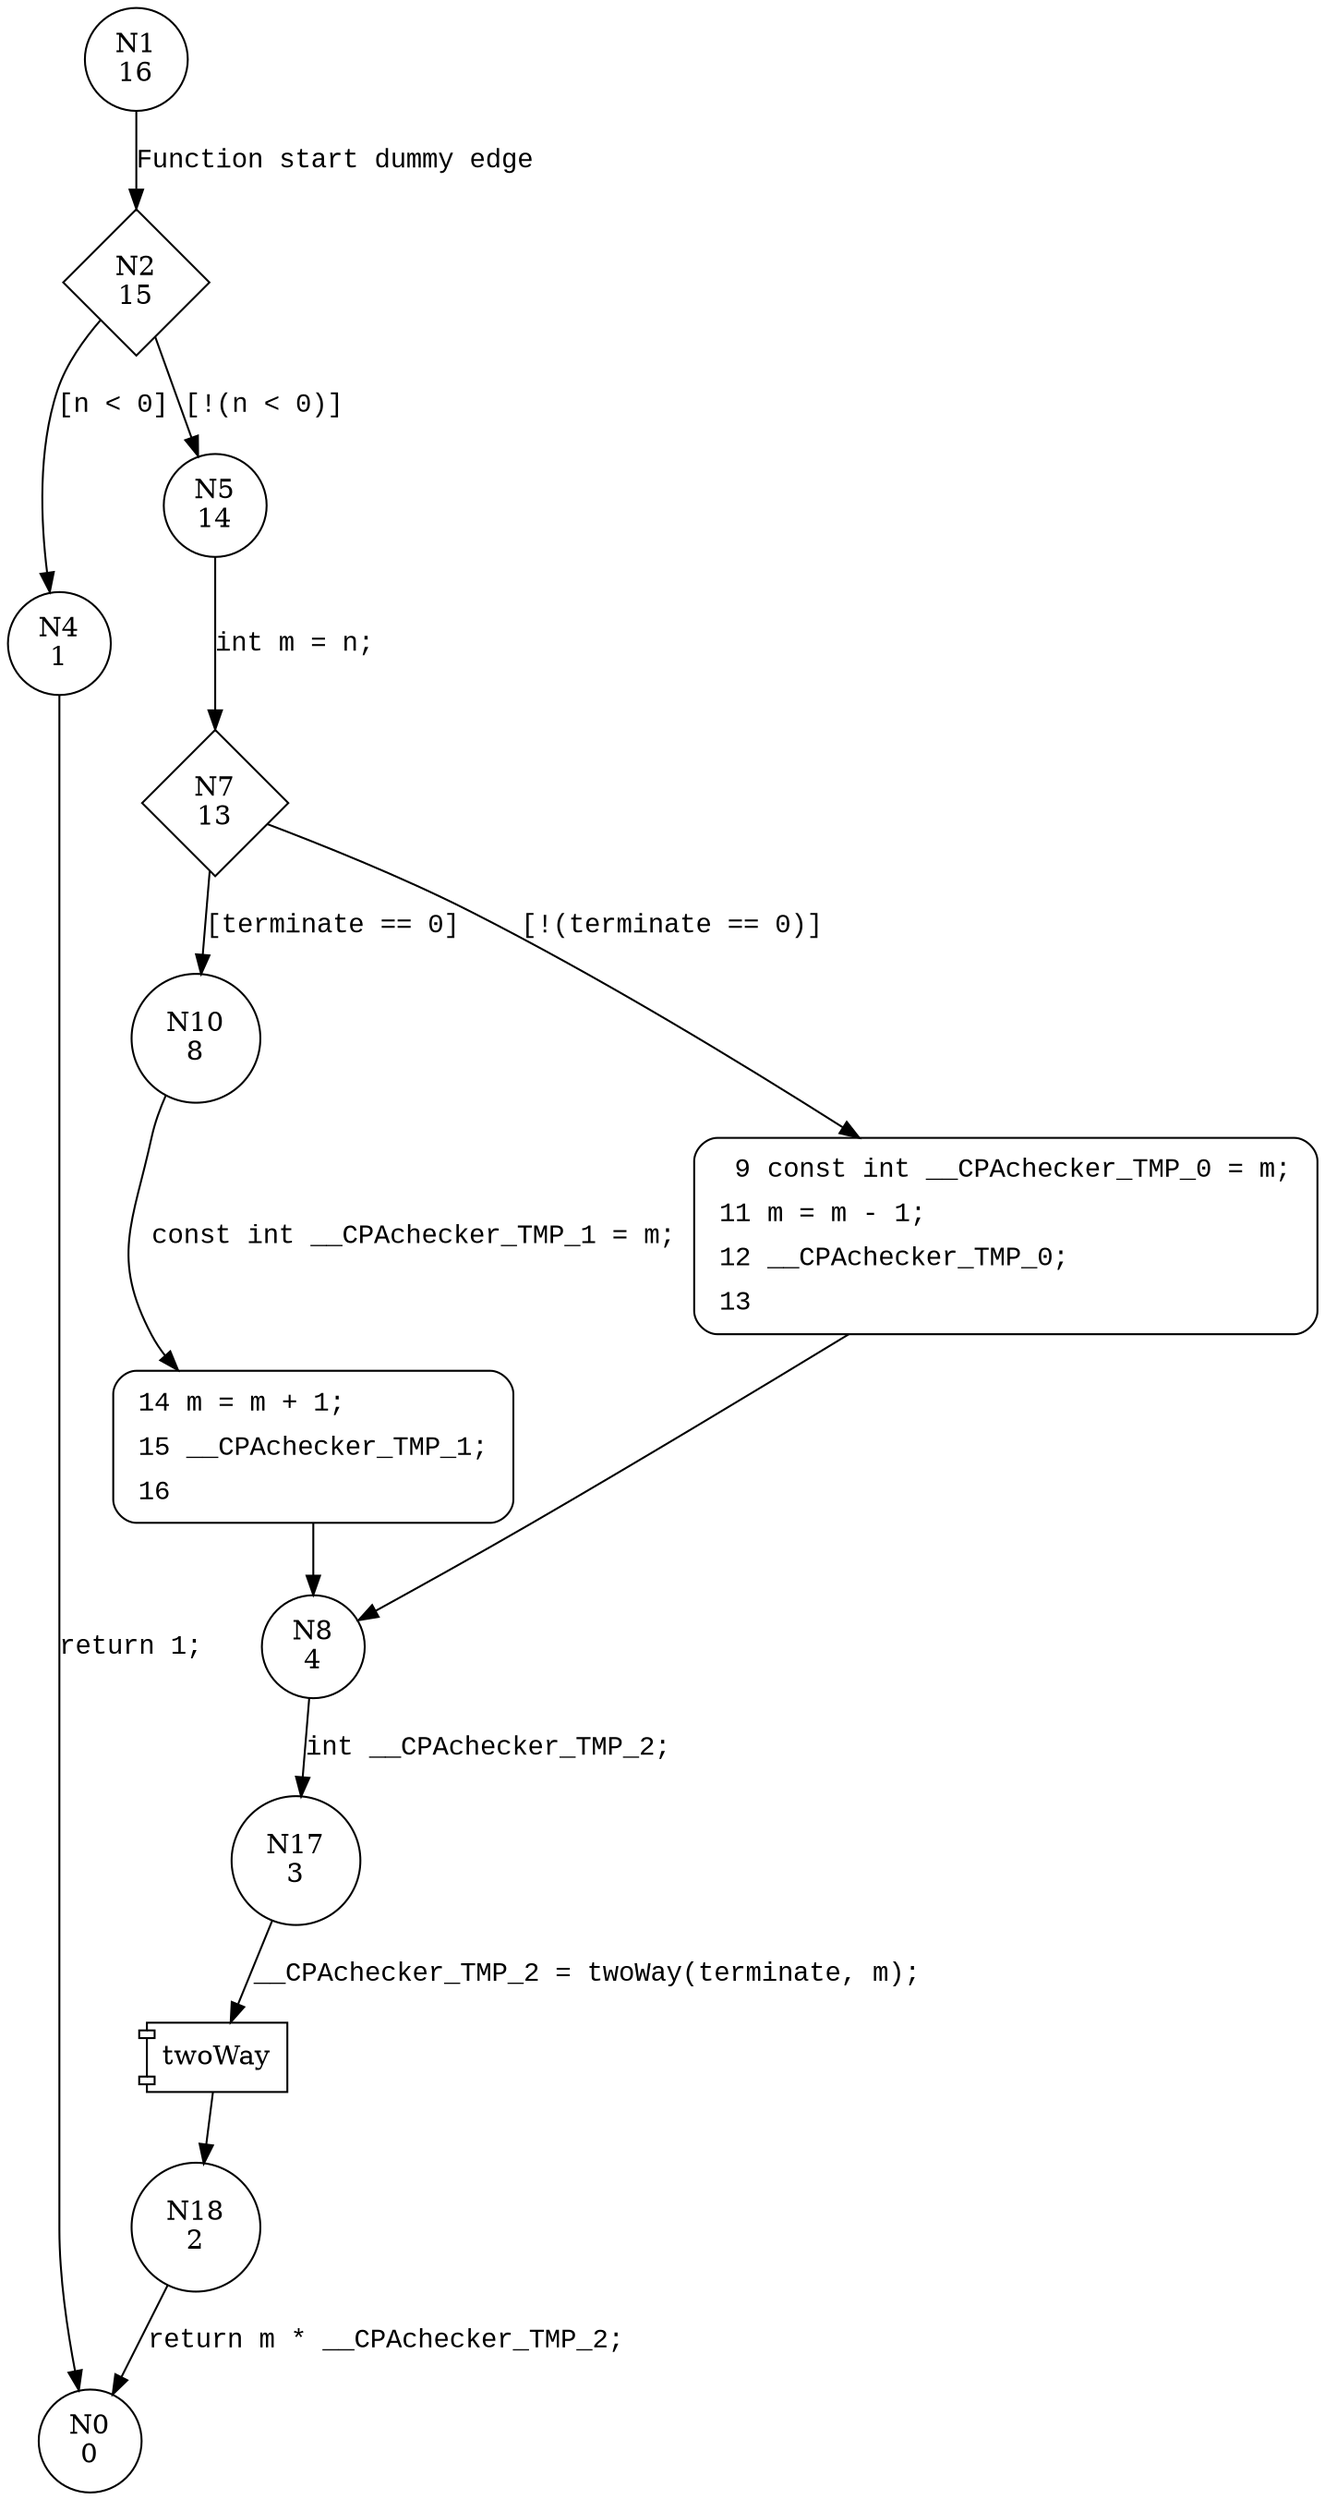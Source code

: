 digraph twoWay {
1 [shape="circle" label="N1\n16"]
2 [shape="diamond" label="N2\n15"]
4 [shape="circle" label="N4\n1"]
5 [shape="circle" label="N5\n14"]
7 [shape="diamond" label="N7\n13"]
10 [shape="circle" label="N10\n8"]
9 [shape="circle" label="N9\n12"]
8 [shape="circle" label="N8\n4"]
17 [shape="circle" label="N17\n3"]
18 [shape="circle" label="N18\n2"]
14 [shape="circle" label="N14\n7"]
0 [shape="circle" label="N0\n0"]
9 [style="filled,bold" penwidth="1" fillcolor="white" fontname="Courier New" shape="Mrecord" label=<<table border="0" cellborder="0" cellpadding="3" bgcolor="white"><tr><td align="right">9</td><td align="left">const int __CPAchecker_TMP_0 = m;</td></tr><tr><td align="right">11</td><td align="left">m = m - 1;</td></tr><tr><td align="right">12</td><td align="left">__CPAchecker_TMP_0;</td></tr><tr><td align="right">13</td><td align="left"></td></tr></table>>]
9 -> 8[label=""]
14 [style="filled,bold" penwidth="1" fillcolor="white" fontname="Courier New" shape="Mrecord" label=<<table border="0" cellborder="0" cellpadding="3" bgcolor="white"><tr><td align="right">14</td><td align="left">m = m + 1;</td></tr><tr><td align="right">15</td><td align="left">__CPAchecker_TMP_1;</td></tr><tr><td align="right">16</td><td align="left"></td></tr></table>>]
14 -> 8[label=""]
1 -> 2 [label="Function start dummy edge" fontname="Courier New"]
2 -> 4 [label="[n < 0]" fontname="Courier New"]
2 -> 5 [label="[!(n < 0)]" fontname="Courier New"]
7 -> 10 [label="[terminate == 0]" fontname="Courier New"]
7 -> 9 [label="[!(terminate == 0)]" fontname="Courier New"]
8 -> 17 [label="int __CPAchecker_TMP_2;" fontname="Courier New"]
100001 [shape="component" label="twoWay"]
17 -> 100001 [label="__CPAchecker_TMP_2 = twoWay(terminate, m);" fontname="Courier New"]
100001 -> 18 [label="" fontname="Courier New"]
10 -> 14 [label="const int __CPAchecker_TMP_1 = m;" fontname="Courier New"]
4 -> 0 [label="return 1;" fontname="Courier New"]
5 -> 7 [label="int m = n;" fontname="Courier New"]
18 -> 0 [label="return m * __CPAchecker_TMP_2;" fontname="Courier New"]
}